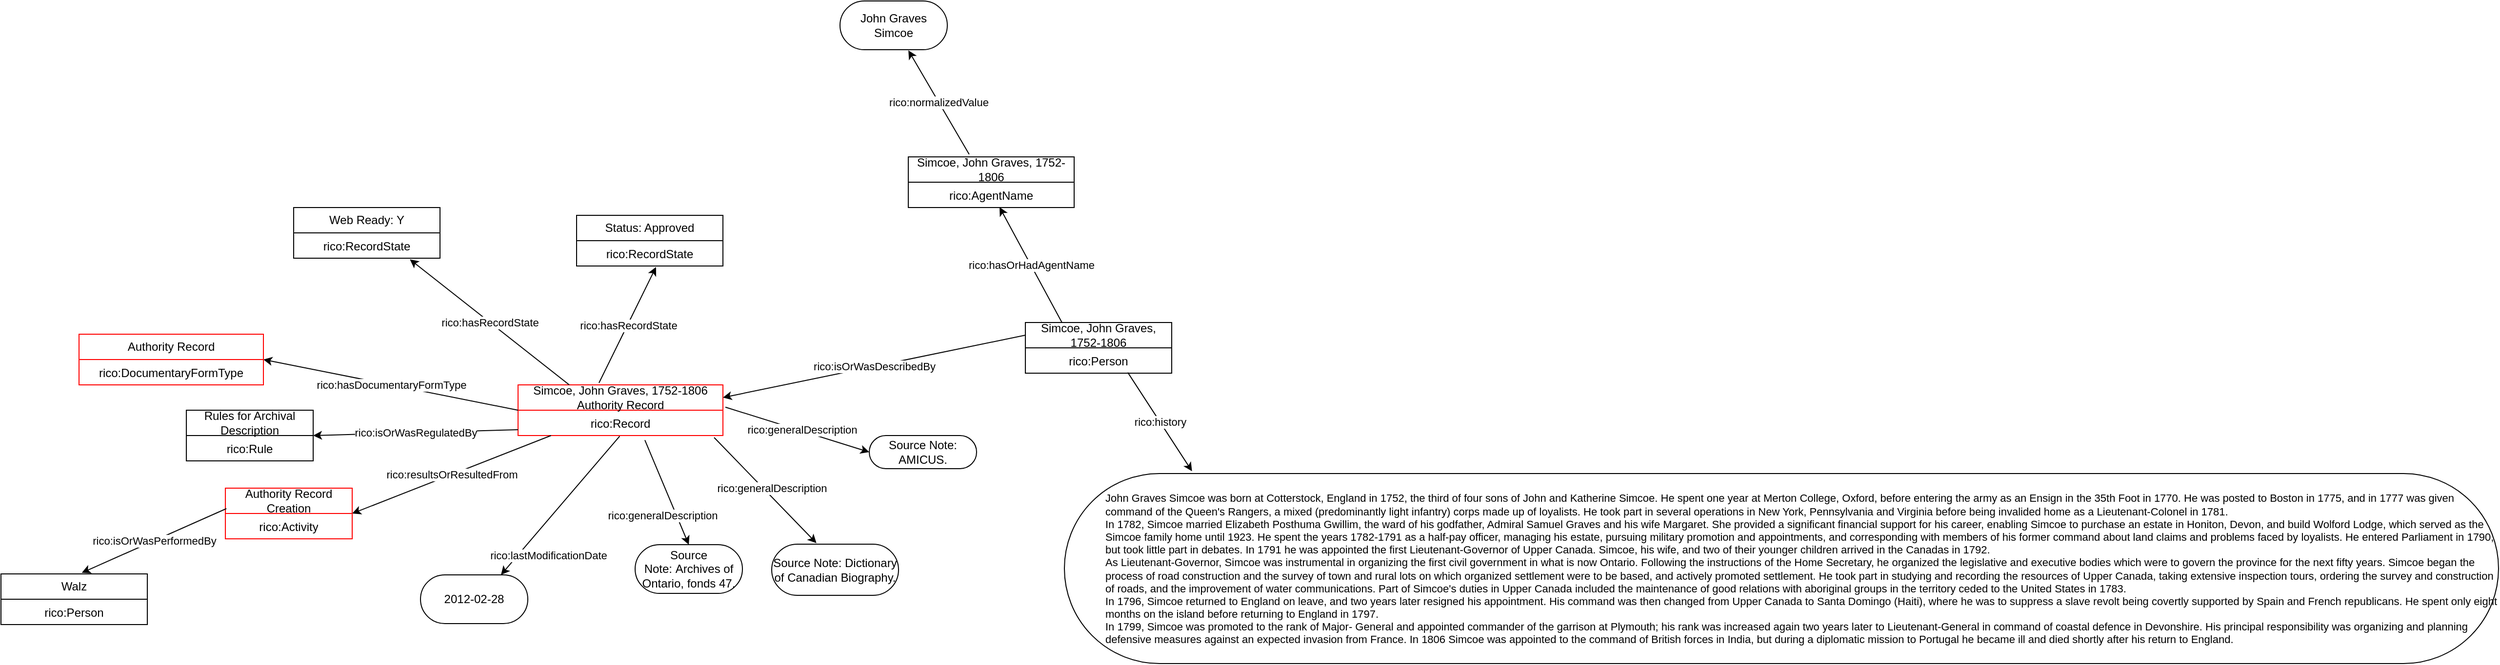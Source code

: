 <mxfile version="24.5.5" type="device">
  <diagram name="Page-1" id="JNRxnBV9_3tvGunqLC9R">
    <mxGraphModel dx="2924" dy="1106" grid="1" gridSize="10" guides="1" tooltips="1" connect="1" arrows="1" fold="1" page="1" pageScale="1" pageWidth="850" pageHeight="1100" background="#FFFFFF" math="0" shadow="0">
      <root>
        <mxCell id="0" />
        <mxCell id="1" parent="0" />
        <mxCell id="gmwnegnUR_CNORKRYM6Y-10" value="" style="endArrow=classic;html=1;rounded=0;exitX=0.367;exitY=-0.051;exitDx=0;exitDy=0;exitPerimeter=0;entryX=0.637;entryY=1.013;entryDx=0;entryDy=0;entryPerimeter=0;" parent="1" source="iiJ8OJKaNMLrSCaLO3TT-1" target="gmwnegnUR_CNORKRYM6Y-12" edge="1">
          <mxGeometry relative="1" as="geometry">
            <mxPoint x="250" y="170" as="sourcePoint" />
            <mxPoint x="190" y="110" as="targetPoint" />
          </mxGeometry>
        </mxCell>
        <mxCell id="gmwnegnUR_CNORKRYM6Y-11" value="rico:normalizedValue" style="edgeLabel;resizable=0;html=1;;align=center;verticalAlign=middle;" parent="gmwnegnUR_CNORKRYM6Y-10" connectable="0" vertex="1">
          <mxGeometry relative="1" as="geometry" />
        </mxCell>
        <mxCell id="gmwnegnUR_CNORKRYM6Y-12" value="John Graves Simcoe" style="html=1;whiteSpace=wrap;rounded=1;arcSize=50;strokeColor=#000000;" parent="1" vertex="1">
          <mxGeometry x="100" y="40" width="110" height="50" as="geometry" />
        </mxCell>
        <mxCell id="iiJ8OJKaNMLrSCaLO3TT-1" value="Simcoe, John Graves, 1752-1806" style="swimlane;fontStyle=0;childLayout=stackLayout;horizontal=1;startSize=26;fillColor=none;horizontalStack=0;resizeParent=1;resizeParentMax=0;resizeLast=0;collapsible=1;marginBottom=0;whiteSpace=wrap;html=1;strokeColor=#000000;" parent="1" vertex="1">
          <mxGeometry x="170" y="200" width="170" height="52" as="geometry">
            <mxRectangle x="981" y="570" width="50" height="40" as="alternateBounds" />
          </mxGeometry>
        </mxCell>
        <mxCell id="iiJ8OJKaNMLrSCaLO3TT-2" value="rico:AgentName&lt;div&gt;&lt;br&gt;&lt;/div&gt;" style="text;strokeColor=none;fillColor=none;align=center;verticalAlign=top;spacingLeft=4;spacingRight=4;overflow=hidden;rotatable=0;points=[[0,0.5],[1,0.5]];portConstraint=eastwest;whiteSpace=wrap;html=1;" parent="iiJ8OJKaNMLrSCaLO3TT-1" vertex="1">
          <mxGeometry y="26" width="170" height="26" as="geometry" />
        </mxCell>
        <mxCell id="iiJ8OJKaNMLrSCaLO3TT-3" value="" style="endArrow=classic;html=1;rounded=0;exitX=0.25;exitY=0;exitDx=0;exitDy=0;entryX=0.55;entryY=0.983;entryDx=0;entryDy=0;entryPerimeter=0;" parent="1" source="Tj3iXep4h-xsA89i4rTY-1" target="iiJ8OJKaNMLrSCaLO3TT-2" edge="1">
          <mxGeometry relative="1" as="geometry">
            <mxPoint x="340" y="340" as="sourcePoint" />
            <mxPoint x="280" y="280" as="targetPoint" />
          </mxGeometry>
        </mxCell>
        <mxCell id="iiJ8OJKaNMLrSCaLO3TT-4" value="rico:hasOrHadAgentName" style="edgeLabel;resizable=0;html=1;;align=center;verticalAlign=middle;" parent="iiJ8OJKaNMLrSCaLO3TT-3" connectable="0" vertex="1">
          <mxGeometry relative="1" as="geometry" />
        </mxCell>
        <mxCell id="_-RjwaxhbeTWfwVWe4ke-13" value="" style="endArrow=classic;html=1;rounded=0;entryX=0.089;entryY=-0.012;entryDx=0;entryDy=0;entryPerimeter=0;exitX=0.7;exitY=0.974;exitDx=0;exitDy=0;exitPerimeter=0;" parent="1" source="Tj3iXep4h-xsA89i4rTY-2" target="_-RjwaxhbeTWfwVWe4ke-15" edge="1">
          <mxGeometry relative="1" as="geometry">
            <mxPoint x="400" y="440" as="sourcePoint" />
            <mxPoint x="600" y="630" as="targetPoint" />
          </mxGeometry>
        </mxCell>
        <mxCell id="_-RjwaxhbeTWfwVWe4ke-14" value="rico:history" style="edgeLabel;resizable=0;html=1;;align=center;verticalAlign=middle;" parent="_-RjwaxhbeTWfwVWe4ke-13" connectable="0" vertex="1">
          <mxGeometry relative="1" as="geometry" />
        </mxCell>
        <mxCell id="_-RjwaxhbeTWfwVWe4ke-15" value="&lt;blockquote style=&quot;margin: 0px 0px 0px 40px; border: none; padding: 0px; font-size: 11px;&quot;&gt;&lt;div&gt;John Graves Simcoe was born at Cotterstock, England in 1752, the third of four sons of John and Katherine Simcoe. He spent one year at Merton College, Oxford, before entering the army as an Ensign in the 35th Foot in 1770. He was posted to Boston in 1775, and in 1777 was given command of the Queen&#39;s Rangers, a mixed (predominantly light infantry) corps made up of loyalists. He took part in several operations in New York, Pennsylvania and Virginia before being invalided home as a Lieutenant-Colonel in 1781.&lt;/div&gt;&lt;div&gt;In 1782, Simcoe married Elizabeth Posthuma Gwillim, the ward of his godfather, Admiral Samuel Graves and his wife Margaret. She provided a significant financial support for his career, enabling Simcoe to purchase an estate in Honiton, Devon, and build Wolford Lodge, which served as the Simcoe family home until 1923. He spent the years 1782-1791 as a half-pay officer, managing his estate, pursuing military promotion and appointments, and corresponding with members of his former command about land claims and problems faced by loyalists. He entered Parliament in 1790, but took little part in debates. In 1791 he was appointed the first Lieutenant-Governor of Upper Canada. Simcoe, his wife, and two of their younger children arrived in the Canadas in 1792.&lt;/div&gt;&lt;div&gt;As Lieutenant-Governor, Simcoe was instrumental in organizing the first civil government in what is now Ontario. Following the instructions of the Home Secretary, he organized the legislative and executive bodies which were to govern the province for the next fifty years. Simcoe began the process of road construction and the survey of town and rural lots on which organized settlement were to be based, and actively promoted settlement. He took part in studying and recording the resources of Upper Canada, taking extensive inspection tours, ordering the survey and construction of roads, and the improvement of water communications. Part of Simcoe&#39;s duties in Upper Canada included the maintenance of good relations with aboriginal groups in the territory ceded to the United States in 1783.&lt;/div&gt;&lt;div&gt;In 1796, Simcoe returned to England on leave, and two years later resigned his appointment. His command was then changed from Upper Canada to Santa Domingo (Haiti), where he was to suppress a slave revolt being covertly supported by Spain and French republicans. He spent only eight months on the island before returning to England in 1797.&lt;/div&gt;&lt;div&gt;In 1799, Simcoe was promoted to the rank of Major- General and appointed commander of the garrison at Plymouth; his rank was increased again two years later to Lieutenant-General in command of coastal defence in Devonshire. His principal responsibility was organizing and planning defensive measures against an expected invasion from France. In 1806 Simcoe was appointed to the command of British forces in India, but during a diplomatic mission to Portugal he became ill and died shortly after his return to England.&lt;/div&gt;&lt;/blockquote&gt;" style="html=1;whiteSpace=wrap;rounded=1;arcSize=50;align=left;" parent="1" vertex="1">
          <mxGeometry x="330" y="525" width="1470" height="195" as="geometry" />
        </mxCell>
        <mxCell id="I4GB3cVhTv-sTvJ7h0Jz-26" value="" style="endArrow=classic;html=1;rounded=0;entryX=0.5;entryY=0;entryDx=0;entryDy=0;exitX=0.619;exitY=1.179;exitDx=0;exitDy=0;exitPerimeter=0;" parent="1" source="I4GB3cVhTv-sTvJ7h0Jz-30" target="I4GB3cVhTv-sTvJ7h0Jz-28" edge="1">
          <mxGeometry relative="1" as="geometry">
            <mxPoint x="-141" y="400" as="sourcePoint" />
            <mxPoint x="-140" y="650" as="targetPoint" />
          </mxGeometry>
        </mxCell>
        <mxCell id="I4GB3cVhTv-sTvJ7h0Jz-27" value="rico:generalDescription" style="edgeLabel;resizable=0;html=1;;align=center;verticalAlign=middle;" parent="I4GB3cVhTv-sTvJ7h0Jz-26" connectable="0" vertex="1">
          <mxGeometry relative="1" as="geometry">
            <mxPoint x="-5" y="24" as="offset" />
          </mxGeometry>
        </mxCell>
        <mxCell id="I4GB3cVhTv-sTvJ7h0Jz-28" value="Source Note:&amp;nbsp;Archives of Ontario, fonds 47." style="html=1;whiteSpace=wrap;rounded=1;arcSize=50;" parent="1" vertex="1">
          <mxGeometry x="-110" y="598" width="110" height="50" as="geometry" />
        </mxCell>
        <mxCell id="I4GB3cVhTv-sTvJ7h0Jz-29" value="Simcoe, John Graves, 1752-1806 Authority Record" style="swimlane;fontStyle=0;childLayout=stackLayout;horizontal=1;startSize=26;fillColor=none;horizontalStack=0;resizeParent=1;resizeParentMax=0;resizeLast=0;collapsible=1;marginBottom=0;whiteSpace=wrap;html=1;strokeColor=#FF0000;" parent="1" vertex="1">
          <mxGeometry x="-230" y="434" width="210" height="52" as="geometry" />
        </mxCell>
        <mxCell id="I4GB3cVhTv-sTvJ7h0Jz-30" value="rico:Record" style="text;strokeColor=none;fillColor=none;align=center;verticalAlign=top;spacingLeft=4;spacingRight=4;overflow=hidden;rotatable=0;points=[[0,0.5],[1,0.5]];portConstraint=eastwest;whiteSpace=wrap;html=1;" parent="I4GB3cVhTv-sTvJ7h0Jz-29" vertex="1">
          <mxGeometry y="26" width="210" height="26" as="geometry" />
        </mxCell>
        <mxCell id="I4GB3cVhTv-sTvJ7h0Jz-31" value="" style="endArrow=classic;html=1;rounded=0;entryX=1;entryY=0.25;entryDx=0;entryDy=0;exitX=0;exitY=0.25;exitDx=0;exitDy=0;" parent="1" source="Tj3iXep4h-xsA89i4rTY-1" target="I4GB3cVhTv-sTvJ7h0Jz-29" edge="1">
          <mxGeometry relative="1" as="geometry">
            <mxPoint x="240" y="420" as="sourcePoint" />
            <mxPoint x="-110" y="380" as="targetPoint" />
          </mxGeometry>
        </mxCell>
        <mxCell id="I4GB3cVhTv-sTvJ7h0Jz-32" value="rico:isOrWasDescribedBy" style="edgeLabel;resizable=0;html=1;;align=center;verticalAlign=middle;" parent="I4GB3cVhTv-sTvJ7h0Jz-31" connectable="0" vertex="1">
          <mxGeometry relative="1" as="geometry" />
        </mxCell>
        <mxCell id="I4GB3cVhTv-sTvJ7h0Jz-33" value="" style="endArrow=classic;html=1;rounded=0;exitX=0;exitY=0.5;exitDx=0;exitDy=0;entryX=1;entryY=0.5;entryDx=0;entryDy=0;" parent="1" source="I4GB3cVhTv-sTvJ7h0Jz-29" target="I4GB3cVhTv-sTvJ7h0Jz-35" edge="1">
          <mxGeometry relative="1" as="geometry">
            <mxPoint x="-200" y="364" as="sourcePoint" />
            <mxPoint x="-410" y="410" as="targetPoint" />
          </mxGeometry>
        </mxCell>
        <mxCell id="I4GB3cVhTv-sTvJ7h0Jz-34" value="rico:hasDocumentaryFormType" style="edgeLabel;resizable=0;html=1;;align=center;verticalAlign=middle;" parent="I4GB3cVhTv-sTvJ7h0Jz-33" connectable="0" vertex="1">
          <mxGeometry relative="1" as="geometry" />
        </mxCell>
        <mxCell id="I4GB3cVhTv-sTvJ7h0Jz-35" value="Authority Record" style="swimlane;fontStyle=0;childLayout=stackLayout;horizontal=1;startSize=26;fillColor=none;horizontalStack=0;resizeParent=1;resizeParentMax=0;resizeLast=0;collapsible=1;marginBottom=0;whiteSpace=wrap;html=1;strokeColor=#FF0000;" parent="1" vertex="1">
          <mxGeometry x="-680" y="382" width="189" height="52" as="geometry">
            <mxRectangle x="981" y="570" width="50" height="40" as="alternateBounds" />
          </mxGeometry>
        </mxCell>
        <mxCell id="I4GB3cVhTv-sTvJ7h0Jz-36" value="rico:DocumentaryFormType&lt;div&gt;&lt;br&gt;&lt;/div&gt;" style="text;strokeColor=none;fillColor=none;align=center;verticalAlign=top;spacingLeft=4;spacingRight=4;overflow=hidden;rotatable=0;points=[[0,0.5],[1,0.5]];portConstraint=eastwest;whiteSpace=wrap;html=1;" parent="I4GB3cVhTv-sTvJ7h0Jz-35" vertex="1">
          <mxGeometry y="26" width="189" height="26" as="geometry" />
        </mxCell>
        <mxCell id="I4GB3cVhTv-sTvJ7h0Jz-37" value="" style="endArrow=classic;html=1;rounded=0;exitX=0;exitY=0.769;exitDx=0;exitDy=0;exitPerimeter=0;entryX=1;entryY=0.5;entryDx=0;entryDy=0;" parent="1" source="I4GB3cVhTv-sTvJ7h0Jz-30" target="I4GB3cVhTv-sTvJ7h0Jz-39" edge="1">
          <mxGeometry relative="1" as="geometry">
            <mxPoint x="-201" y="382" as="sourcePoint" />
            <mxPoint x="-411" y="470" as="targetPoint" />
          </mxGeometry>
        </mxCell>
        <mxCell id="I4GB3cVhTv-sTvJ7h0Jz-38" value="rico:isOrWasRegulatedBy" style="edgeLabel;resizable=0;html=1;;align=center;verticalAlign=middle;" parent="I4GB3cVhTv-sTvJ7h0Jz-37" connectable="0" vertex="1">
          <mxGeometry relative="1" as="geometry" />
        </mxCell>
        <mxCell id="I4GB3cVhTv-sTvJ7h0Jz-39" value="Rules for Archival Description" style="swimlane;fontStyle=0;childLayout=stackLayout;horizontal=1;startSize=26;fillColor=none;horizontalStack=0;resizeParent=1;resizeParentMax=0;resizeLast=0;collapsible=1;marginBottom=0;whiteSpace=wrap;html=1;" parent="1" vertex="1">
          <mxGeometry x="-570" y="460" width="130" height="52" as="geometry" />
        </mxCell>
        <mxCell id="I4GB3cVhTv-sTvJ7h0Jz-40" value="rico:Rule&lt;div&gt;&lt;br&gt;&lt;/div&gt;" style="text;strokeColor=none;fillColor=none;align=center;verticalAlign=top;spacingLeft=4;spacingRight=4;overflow=hidden;rotatable=0;points=[[0,0.5],[1,0.5]];portConstraint=eastwest;whiteSpace=wrap;html=1;" parent="I4GB3cVhTv-sTvJ7h0Jz-39" vertex="1">
          <mxGeometry y="26" width="130" height="26" as="geometry" />
        </mxCell>
        <mxCell id="I4GB3cVhTv-sTvJ7h0Jz-41" value="" style="endArrow=classic;html=1;rounded=0;exitX=0.161;exitY=1;exitDx=0;exitDy=0;exitPerimeter=0;entryX=1;entryY=0.5;entryDx=0;entryDy=0;" parent="1" source="I4GB3cVhTv-sTvJ7h0Jz-30" edge="1" target="I4GB3cVhTv-sTvJ7h0Jz-43">
          <mxGeometry relative="1" as="geometry">
            <mxPoint x="-190" y="400" as="sourcePoint" />
            <mxPoint x="-370" y="560" as="targetPoint" />
          </mxGeometry>
        </mxCell>
        <mxCell id="I4GB3cVhTv-sTvJ7h0Jz-42" value="rico:resultsOrResultedFrom" style="edgeLabel;resizable=0;html=1;;align=center;verticalAlign=middle;" parent="I4GB3cVhTv-sTvJ7h0Jz-41" connectable="0" vertex="1">
          <mxGeometry relative="1" as="geometry" />
        </mxCell>
        <mxCell id="I4GB3cVhTv-sTvJ7h0Jz-43" value="Authority Record Creation" style="swimlane;fontStyle=0;childLayout=stackLayout;horizontal=1;startSize=26;fillColor=none;horizontalStack=0;resizeParent=1;resizeParentMax=0;resizeLast=0;collapsible=1;marginBottom=0;whiteSpace=wrap;html=1;strokeColor=#FF0000;" parent="1" vertex="1">
          <mxGeometry x="-530" y="540" width="130" height="52" as="geometry" />
        </mxCell>
        <mxCell id="I4GB3cVhTv-sTvJ7h0Jz-44" value="rico:Activity" style="text;strokeColor=none;fillColor=none;align=center;verticalAlign=top;spacingLeft=4;spacingRight=4;overflow=hidden;rotatable=0;points=[[0,0.5],[1,0.5]];portConstraint=eastwest;whiteSpace=wrap;html=1;" parent="I4GB3cVhTv-sTvJ7h0Jz-43" vertex="1">
          <mxGeometry y="26" width="130" height="26" as="geometry" />
        </mxCell>
        <mxCell id="I4GB3cVhTv-sTvJ7h0Jz-45" value="" style="endArrow=classic;html=1;rounded=0;entryX=0.552;entryY=-0.022;entryDx=0;entryDy=0;entryPerimeter=0;exitX=0.008;exitY=-0.192;exitDx=0;exitDy=0;exitPerimeter=0;" parent="1" target="I4GB3cVhTv-sTvJ7h0Jz-47" edge="1" source="I4GB3cVhTv-sTvJ7h0Jz-44">
          <mxGeometry relative="1" as="geometry">
            <mxPoint x="-560" y="560" as="sourcePoint" />
            <mxPoint x="-650" y="640" as="targetPoint" />
          </mxGeometry>
        </mxCell>
        <mxCell id="I4GB3cVhTv-sTvJ7h0Jz-46" value="rico:isOrWasPerformedBy" style="edgeLabel;resizable=0;html=1;;align=center;verticalAlign=middle;" parent="I4GB3cVhTv-sTvJ7h0Jz-45" connectable="0" vertex="1">
          <mxGeometry relative="1" as="geometry" />
        </mxCell>
        <mxCell id="I4GB3cVhTv-sTvJ7h0Jz-47" value="Walz" style="swimlane;fontStyle=0;childLayout=stackLayout;horizontal=1;startSize=26;fillColor=none;horizontalStack=0;resizeParent=1;resizeParentMax=0;resizeLast=0;collapsible=1;marginBottom=0;whiteSpace=wrap;html=1;" parent="1" vertex="1">
          <mxGeometry x="-760" y="628" width="150" height="52" as="geometry" />
        </mxCell>
        <mxCell id="I4GB3cVhTv-sTvJ7h0Jz-48" value="rico:Person" style="text;strokeColor=none;fillColor=none;align=center;verticalAlign=top;spacingLeft=4;spacingRight=4;overflow=hidden;rotatable=0;points=[[0,0.5],[1,0.5]];portConstraint=eastwest;whiteSpace=wrap;html=1;" parent="I4GB3cVhTv-sTvJ7h0Jz-47" vertex="1">
          <mxGeometry y="26" width="150" height="26" as="geometry" />
        </mxCell>
        <mxCell id="kRIpfUrG9O16BsR5oPXA-15" value="" style="endArrow=classic;html=1;rounded=0;entryX=0.75;entryY=0;entryDx=0;entryDy=0;exitX=0.496;exitY=1.026;exitDx=0;exitDy=0;exitPerimeter=0;" parent="1" source="I4GB3cVhTv-sTvJ7h0Jz-30" target="kRIpfUrG9O16BsR5oPXA-17" edge="1">
          <mxGeometry relative="1" as="geometry">
            <mxPoint x="-200" y="520" as="sourcePoint" />
            <mxPoint x="-180" y="660" as="targetPoint" />
          </mxGeometry>
        </mxCell>
        <mxCell id="kRIpfUrG9O16BsR5oPXA-16" value="rico:lastModificationDate" style="edgeLabel;resizable=0;html=1;;align=center;verticalAlign=middle;" parent="kRIpfUrG9O16BsR5oPXA-15" connectable="0" vertex="1">
          <mxGeometry relative="1" as="geometry">
            <mxPoint x="-13" y="51" as="offset" />
          </mxGeometry>
        </mxCell>
        <mxCell id="kRIpfUrG9O16BsR5oPXA-17" value="2012-02-28" style="html=1;whiteSpace=wrap;rounded=1;arcSize=50;" parent="1" vertex="1">
          <mxGeometry x="-330" y="629" width="110" height="50" as="geometry" />
        </mxCell>
        <mxCell id="lTHjRTAcClQ9bYR0I0Gv-9" value="" style="endArrow=classic;html=1;rounded=0;exitX=0.25;exitY=0;exitDx=0;exitDy=0;entryX=0.794;entryY=1.045;entryDx=0;entryDy=0;entryPerimeter=0;" parent="1" source="I4GB3cVhTv-sTvJ7h0Jz-29" target="lTHjRTAcClQ9bYR0I0Gv-12" edge="1">
          <mxGeometry relative="1" as="geometry">
            <mxPoint x="-220" y="422" as="sourcePoint" />
            <mxPoint x="-260" y="390" as="targetPoint" />
          </mxGeometry>
        </mxCell>
        <mxCell id="lTHjRTAcClQ9bYR0I0Gv-10" value="rico:hasRecordState" style="edgeLabel;resizable=0;html=1;;align=center;verticalAlign=middle;" parent="lTHjRTAcClQ9bYR0I0Gv-9" connectable="0" vertex="1">
          <mxGeometry relative="1" as="geometry" />
        </mxCell>
        <mxCell id="lTHjRTAcClQ9bYR0I0Gv-11" value="Web Ready: Y" style="swimlane;fontStyle=0;childLayout=stackLayout;horizontal=1;startSize=26;fillColor=none;horizontalStack=0;resizeParent=1;resizeParentMax=0;resizeLast=0;collapsible=1;marginBottom=0;whiteSpace=wrap;html=1;" parent="1" vertex="1">
          <mxGeometry x="-460" y="252" width="150" height="52" as="geometry">
            <mxRectangle x="981" y="570" width="50" height="40" as="alternateBounds" />
          </mxGeometry>
        </mxCell>
        <mxCell id="lTHjRTAcClQ9bYR0I0Gv-12" value="rico:RecordState&lt;div&gt;&lt;br&gt;&lt;/div&gt;" style="text;strokeColor=none;fillColor=none;align=center;verticalAlign=top;spacingLeft=4;spacingRight=4;overflow=hidden;rotatable=0;points=[[0,0.5],[1,0.5]];portConstraint=eastwest;whiteSpace=wrap;html=1;" parent="lTHjRTAcClQ9bYR0I0Gv-11" vertex="1">
          <mxGeometry y="26" width="150" height="26" as="geometry" />
        </mxCell>
        <mxCell id="lTHjRTAcClQ9bYR0I0Gv-13" value="Status: Approved" style="swimlane;fontStyle=0;childLayout=stackLayout;horizontal=1;startSize=26;fillColor=none;horizontalStack=0;resizeParent=1;resizeParentMax=0;resizeLast=0;collapsible=1;marginBottom=0;whiteSpace=wrap;html=1;" parent="1" vertex="1">
          <mxGeometry x="-170" y="260" width="150" height="52" as="geometry">
            <mxRectangle x="981" y="570" width="50" height="40" as="alternateBounds" />
          </mxGeometry>
        </mxCell>
        <mxCell id="lTHjRTAcClQ9bYR0I0Gv-14" value="rico:RecordState&lt;div&gt;&lt;br&gt;&lt;/div&gt;" style="text;strokeColor=none;fillColor=none;align=center;verticalAlign=top;spacingLeft=4;spacingRight=4;overflow=hidden;rotatable=0;points=[[0,0.5],[1,0.5]];portConstraint=eastwest;whiteSpace=wrap;html=1;" parent="lTHjRTAcClQ9bYR0I0Gv-13" vertex="1">
          <mxGeometry y="26" width="150" height="26" as="geometry" />
        </mxCell>
        <mxCell id="lTHjRTAcClQ9bYR0I0Gv-15" value="" style="endArrow=classic;html=1;rounded=0;entryX=0.543;entryY=1.038;entryDx=0;entryDy=0;entryPerimeter=0;exitX=0.395;exitY=-0.038;exitDx=0;exitDy=0;exitPerimeter=0;" parent="1" target="lTHjRTAcClQ9bYR0I0Gv-14" edge="1" source="I4GB3cVhTv-sTvJ7h0Jz-29">
          <mxGeometry relative="1" as="geometry">
            <mxPoint x="-130" y="420" as="sourcePoint" />
            <mxPoint x="-110" y="380" as="targetPoint" />
          </mxGeometry>
        </mxCell>
        <mxCell id="lTHjRTAcClQ9bYR0I0Gv-16" value="rico:hasRecordState" style="edgeLabel;resizable=0;html=1;;align=center;verticalAlign=middle;" parent="lTHjRTAcClQ9bYR0I0Gv-15" connectable="0" vertex="1">
          <mxGeometry relative="1" as="geometry" />
        </mxCell>
        <mxCell id="Tj3iXep4h-xsA89i4rTY-1" value="Simcoe, John Graves, 1752-1806" style="swimlane;fontStyle=0;childLayout=stackLayout;horizontal=1;startSize=26;fillColor=none;horizontalStack=0;resizeParent=1;resizeParentMax=0;resizeLast=0;collapsible=1;marginBottom=0;whiteSpace=wrap;html=1;" parent="1" vertex="1">
          <mxGeometry x="290" y="370" width="150" height="52" as="geometry" />
        </mxCell>
        <mxCell id="Tj3iXep4h-xsA89i4rTY-2" value="rico:Person" style="text;strokeColor=none;fillColor=none;align=center;verticalAlign=top;spacingLeft=4;spacingRight=4;overflow=hidden;rotatable=0;points=[[0,0.5],[1,0.5]];portConstraint=eastwest;whiteSpace=wrap;html=1;" parent="Tj3iXep4h-xsA89i4rTY-1" vertex="1">
          <mxGeometry y="26" width="150" height="26" as="geometry" />
        </mxCell>
        <mxCell id="Tj3iXep4h-xsA89i4rTY-3" value="Source Note: Dictionary of Canadian Biography." style="html=1;whiteSpace=wrap;rounded=1;arcSize=50;" parent="1" vertex="1">
          <mxGeometry x="30" y="597.5" width="130" height="52.5" as="geometry" />
        </mxCell>
        <mxCell id="Tj3iXep4h-xsA89i4rTY-4" value="Source Note: AMICUS." style="html=1;whiteSpace=wrap;rounded=1;arcSize=50;" parent="1" vertex="1">
          <mxGeometry x="130" y="486" width="110" height="34" as="geometry" />
        </mxCell>
        <mxCell id="Tj3iXep4h-xsA89i4rTY-5" value="" style="endArrow=classic;html=1;rounded=0;entryX=0.353;entryY=-0.02;entryDx=0;entryDy=0;exitX=0.957;exitY=1.077;exitDx=0;exitDy=0;exitPerimeter=0;entryPerimeter=0;" parent="1" source="I4GB3cVhTv-sTvJ7h0Jz-30" target="Tj3iXep4h-xsA89i4rTY-3" edge="1">
          <mxGeometry relative="1" as="geometry">
            <mxPoint x="19" y="480" as="sourcePoint" />
            <mxPoint y="592" as="targetPoint" />
          </mxGeometry>
        </mxCell>
        <mxCell id="Tj3iXep4h-xsA89i4rTY-6" value="rico:generalDescription" style="edgeLabel;resizable=0;html=1;;align=center;verticalAlign=middle;" parent="Tj3iXep4h-xsA89i4rTY-5" connectable="0" vertex="1">
          <mxGeometry relative="1" as="geometry">
            <mxPoint x="6" y="-3" as="offset" />
          </mxGeometry>
        </mxCell>
        <mxCell id="Tj3iXep4h-xsA89i4rTY-7" value="" style="endArrow=classic;html=1;rounded=0;entryX=0;entryY=0.5;entryDx=0;entryDy=0;exitX=1.012;exitY=-0.12;exitDx=0;exitDy=0;exitPerimeter=0;" parent="1" source="I4GB3cVhTv-sTvJ7h0Jz-30" target="Tj3iXep4h-xsA89i4rTY-4" edge="1">
          <mxGeometry relative="1" as="geometry">
            <mxPoint x="79" y="460" as="sourcePoint" />
            <mxPoint x="60" y="572" as="targetPoint" />
          </mxGeometry>
        </mxCell>
        <mxCell id="Tj3iXep4h-xsA89i4rTY-8" value="rico:generalDescription" style="edgeLabel;resizable=0;html=1;;align=center;verticalAlign=middle;" parent="Tj3iXep4h-xsA89i4rTY-7" connectable="0" vertex="1">
          <mxGeometry relative="1" as="geometry">
            <mxPoint x="4" as="offset" />
          </mxGeometry>
        </mxCell>
      </root>
    </mxGraphModel>
  </diagram>
</mxfile>
